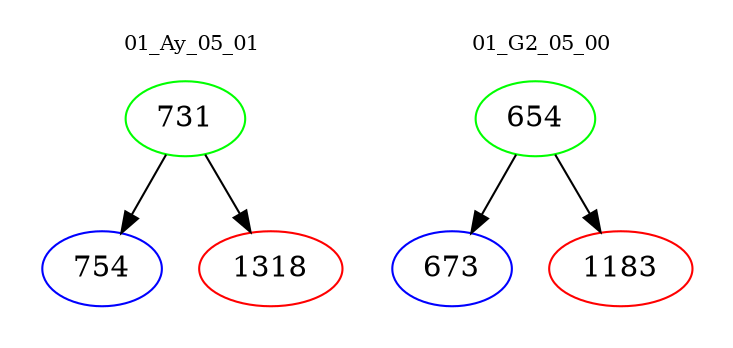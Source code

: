 digraph{
subgraph cluster_0 {
color = white
label = "01_Ay_05_01";
fontsize=10;
T0_731 [label="731", color="green"]
T0_731 -> T0_754 [color="black"]
T0_754 [label="754", color="blue"]
T0_731 -> T0_1318 [color="black"]
T0_1318 [label="1318", color="red"]
}
subgraph cluster_1 {
color = white
label = "01_G2_05_00";
fontsize=10;
T1_654 [label="654", color="green"]
T1_654 -> T1_673 [color="black"]
T1_673 [label="673", color="blue"]
T1_654 -> T1_1183 [color="black"]
T1_1183 [label="1183", color="red"]
}
}
